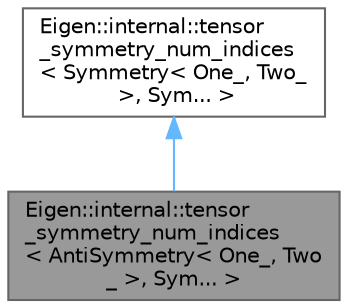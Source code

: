 digraph "Eigen::internal::tensor_symmetry_num_indices&lt; AntiSymmetry&lt; One_, Two_ &gt;, Sym... &gt;"
{
 // LATEX_PDF_SIZE
  bgcolor="transparent";
  edge [fontname=Helvetica,fontsize=10,labelfontname=Helvetica,labelfontsize=10];
  node [fontname=Helvetica,fontsize=10,shape=box,height=0.2,width=0.4];
  Node1 [id="Node000001",label="Eigen::internal::tensor\l_symmetry_num_indices\l\< AntiSymmetry\< One_, Two\l_ \>, Sym... \>",height=0.2,width=0.4,color="gray40", fillcolor="grey60", style="filled", fontcolor="black",tooltip=" "];
  Node2 -> Node1 [id="edge2_Node000001_Node000002",dir="back",color="steelblue1",style="solid",tooltip=" "];
  Node2 [id="Node000002",label="Eigen::internal::tensor\l_symmetry_num_indices\l\< Symmetry\< One_, Two_\l \>, Sym... \>",height=0.2,width=0.4,color="gray40", fillcolor="white", style="filled",URL="$struct_eigen_1_1internal_1_1tensor__symmetry__num__indices_3_01_symmetry_3_01_one___00_01_two___01_4_00_01_sym_8_8_8_01_4.html",tooltip=" "];
}
